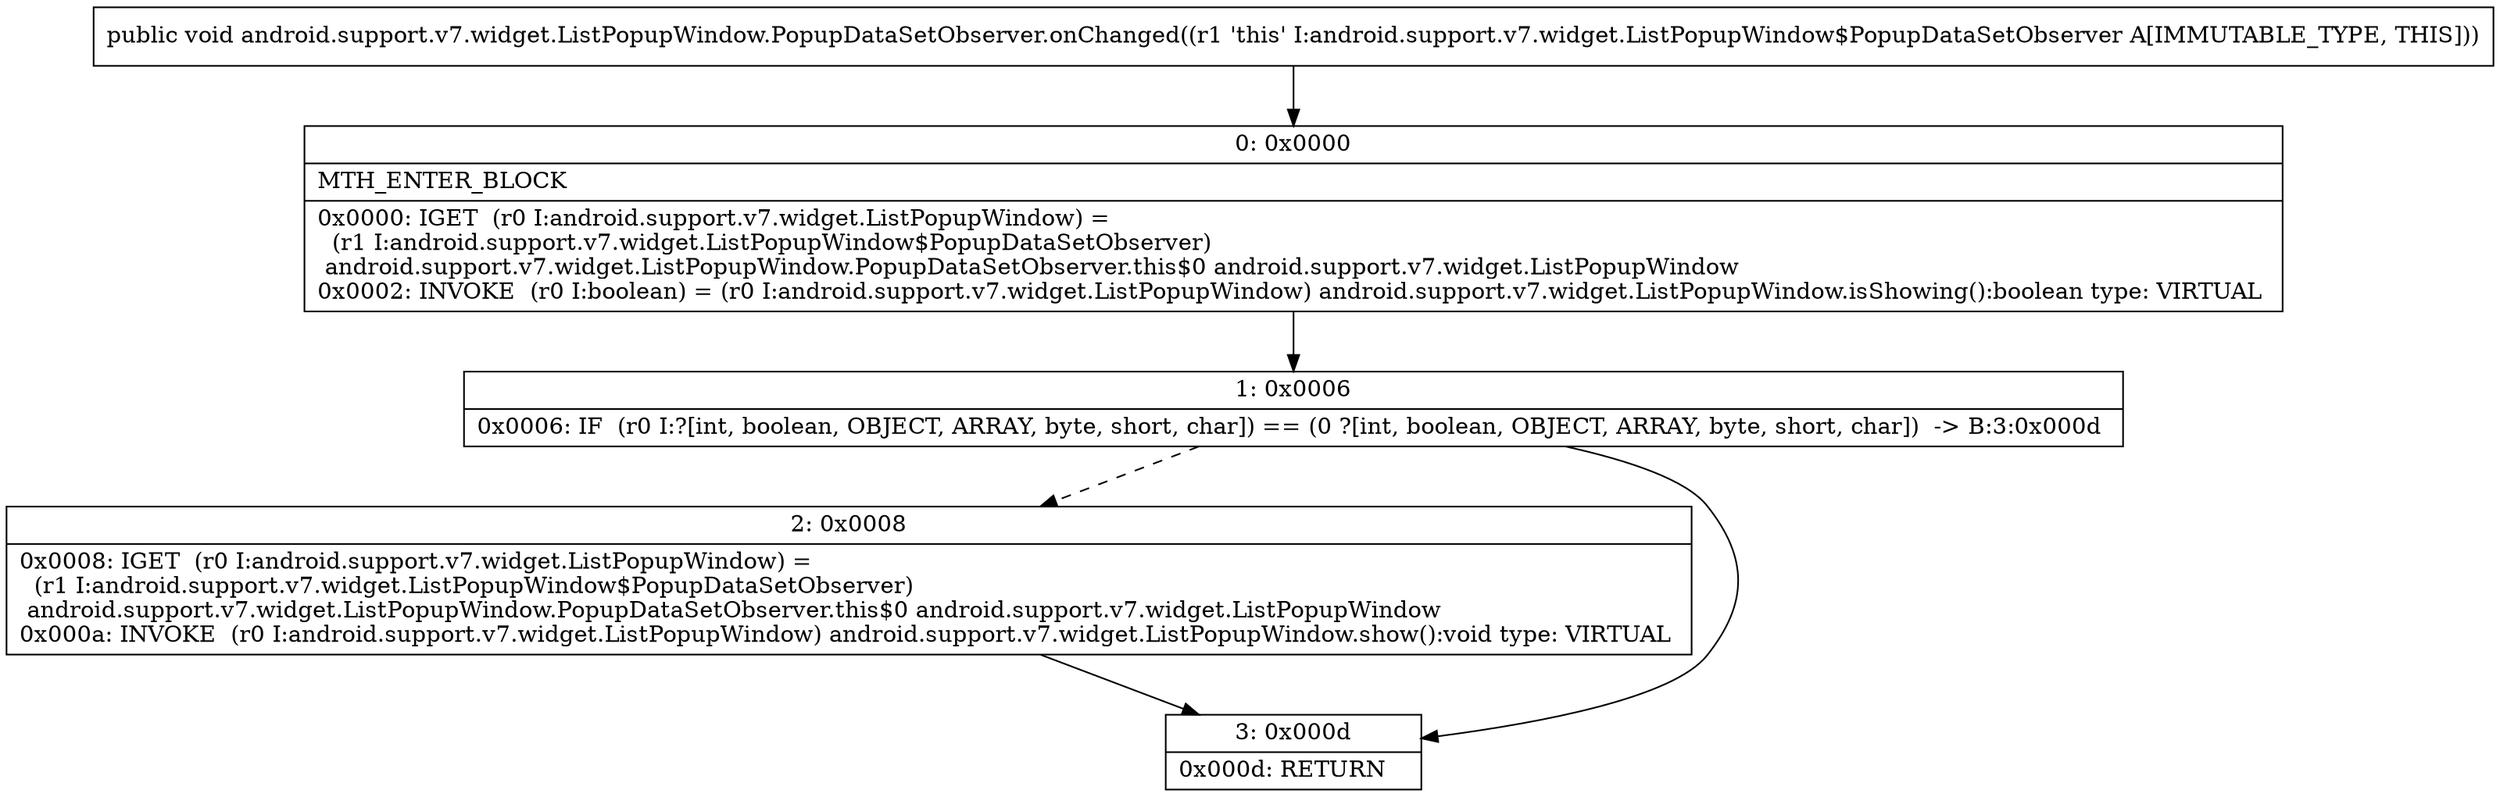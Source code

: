 digraph "CFG forandroid.support.v7.widget.ListPopupWindow.PopupDataSetObserver.onChanged()V" {
Node_0 [shape=record,label="{0\:\ 0x0000|MTH_ENTER_BLOCK\l|0x0000: IGET  (r0 I:android.support.v7.widget.ListPopupWindow) = \l  (r1 I:android.support.v7.widget.ListPopupWindow$PopupDataSetObserver)\l android.support.v7.widget.ListPopupWindow.PopupDataSetObserver.this$0 android.support.v7.widget.ListPopupWindow \l0x0002: INVOKE  (r0 I:boolean) = (r0 I:android.support.v7.widget.ListPopupWindow) android.support.v7.widget.ListPopupWindow.isShowing():boolean type: VIRTUAL \l}"];
Node_1 [shape=record,label="{1\:\ 0x0006|0x0006: IF  (r0 I:?[int, boolean, OBJECT, ARRAY, byte, short, char]) == (0 ?[int, boolean, OBJECT, ARRAY, byte, short, char])  \-\> B:3:0x000d \l}"];
Node_2 [shape=record,label="{2\:\ 0x0008|0x0008: IGET  (r0 I:android.support.v7.widget.ListPopupWindow) = \l  (r1 I:android.support.v7.widget.ListPopupWindow$PopupDataSetObserver)\l android.support.v7.widget.ListPopupWindow.PopupDataSetObserver.this$0 android.support.v7.widget.ListPopupWindow \l0x000a: INVOKE  (r0 I:android.support.v7.widget.ListPopupWindow) android.support.v7.widget.ListPopupWindow.show():void type: VIRTUAL \l}"];
Node_3 [shape=record,label="{3\:\ 0x000d|0x000d: RETURN   \l}"];
MethodNode[shape=record,label="{public void android.support.v7.widget.ListPopupWindow.PopupDataSetObserver.onChanged((r1 'this' I:android.support.v7.widget.ListPopupWindow$PopupDataSetObserver A[IMMUTABLE_TYPE, THIS])) }"];
MethodNode -> Node_0;
Node_0 -> Node_1;
Node_1 -> Node_2[style=dashed];
Node_1 -> Node_3;
Node_2 -> Node_3;
}

